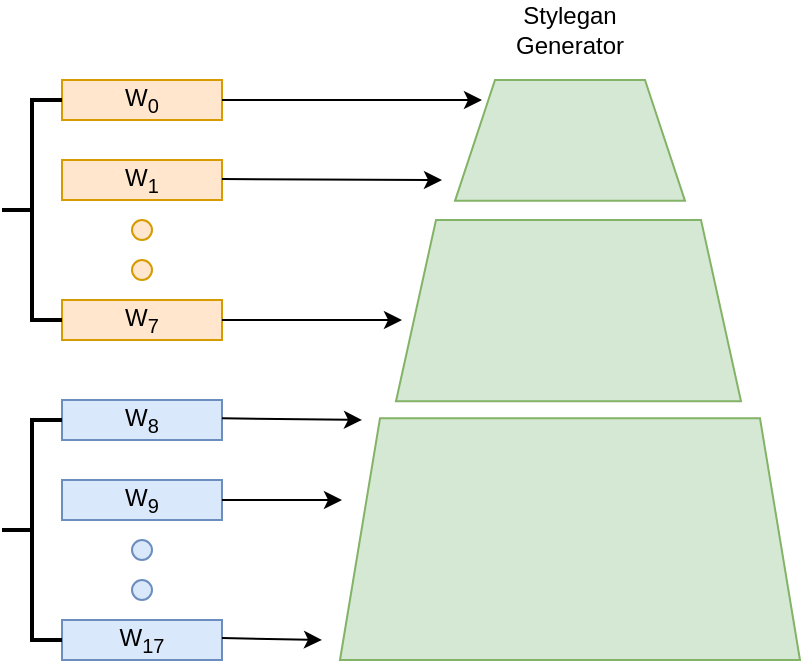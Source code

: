 <mxfile version="21.6.8" type="github">
  <diagram name="第 1 页" id="eo0tf4YsxfA6RHm2_p4z">
    <mxGraphModel dx="1434" dy="758" grid="1" gridSize="10" guides="1" tooltips="1" connect="1" arrows="1" fold="1" page="1" pageScale="1" pageWidth="827" pageHeight="1169" math="0" shadow="0">
      <root>
        <mxCell id="0" />
        <mxCell id="1" parent="0" />
        <mxCell id="VZzKGB7XSfPbrgIGDj-w-1" value="W&lt;sub&gt;0&lt;/sub&gt;" style="rounded=0;whiteSpace=wrap;html=1;fillColor=#ffe6cc;strokeColor=#d79b00;" parent="1" vertex="1">
          <mxGeometry x="170" y="140" width="80" height="20" as="geometry" />
        </mxCell>
        <mxCell id="VZzKGB7XSfPbrgIGDj-w-2" value="W&lt;sub&gt;1&lt;/sub&gt;" style="rounded=0;whiteSpace=wrap;html=1;fillColor=#ffe6cc;strokeColor=#d79b00;" parent="1" vertex="1">
          <mxGeometry x="170" y="180" width="80" height="20" as="geometry" />
        </mxCell>
        <mxCell id="VZzKGB7XSfPbrgIGDj-w-3" value="W&lt;sub&gt;7&lt;/sub&gt;" style="rounded=0;whiteSpace=wrap;html=1;fillColor=#ffe6cc;strokeColor=#d79b00;" parent="1" vertex="1">
          <mxGeometry x="170" y="250" width="80" height="20" as="geometry" />
        </mxCell>
        <mxCell id="VZzKGB7XSfPbrgIGDj-w-7" value="" style="ellipse;whiteSpace=wrap;html=1;aspect=fixed;fillColor=#ffe6cc;strokeColor=#d79b00;" parent="1" vertex="1">
          <mxGeometry x="205" y="210" width="10" height="10" as="geometry" />
        </mxCell>
        <mxCell id="VZzKGB7XSfPbrgIGDj-w-19" value="" style="ellipse;whiteSpace=wrap;html=1;aspect=fixed;fillColor=#ffe6cc;strokeColor=#d79b00;" parent="1" vertex="1">
          <mxGeometry x="205" y="230" width="10" height="10" as="geometry" />
        </mxCell>
        <mxCell id="VZzKGB7XSfPbrgIGDj-w-20" value="" style="strokeWidth=2;html=1;shape=mxgraph.flowchart.annotation_2;align=left;labelPosition=right;pointerEvents=1;" parent="1" vertex="1">
          <mxGeometry x="140" y="150" width="30" height="110" as="geometry" />
        </mxCell>
        <mxCell id="VZzKGB7XSfPbrgIGDj-w-22" value="W&lt;sub&gt;8&lt;/sub&gt;" style="rounded=0;whiteSpace=wrap;html=1;fillColor=#dae8fc;strokeColor=#6c8ebf;" parent="1" vertex="1">
          <mxGeometry x="170" y="300" width="80" height="20" as="geometry" />
        </mxCell>
        <mxCell id="VZzKGB7XSfPbrgIGDj-w-23" value="W&lt;sub&gt;9&lt;/sub&gt;" style="rounded=0;whiteSpace=wrap;html=1;fillColor=#dae8fc;strokeColor=#6c8ebf;" parent="1" vertex="1">
          <mxGeometry x="170" y="340" width="80" height="20" as="geometry" />
        </mxCell>
        <mxCell id="VZzKGB7XSfPbrgIGDj-w-24" value="W&lt;sub&gt;17&lt;/sub&gt;" style="rounded=0;whiteSpace=wrap;html=1;fillColor=#dae8fc;strokeColor=#6c8ebf;" parent="1" vertex="1">
          <mxGeometry x="170" y="410" width="80" height="20" as="geometry" />
        </mxCell>
        <mxCell id="VZzKGB7XSfPbrgIGDj-w-25" value="" style="ellipse;whiteSpace=wrap;html=1;aspect=fixed;fillColor=#dae8fc;strokeColor=#6c8ebf;" parent="1" vertex="1">
          <mxGeometry x="205" y="370" width="10" height="10" as="geometry" />
        </mxCell>
        <mxCell id="VZzKGB7XSfPbrgIGDj-w-26" value="" style="ellipse;whiteSpace=wrap;html=1;aspect=fixed;fillColor=#dae8fc;strokeColor=#6c8ebf;" parent="1" vertex="1">
          <mxGeometry x="205" y="390" width="10" height="10" as="geometry" />
        </mxCell>
        <mxCell id="VZzKGB7XSfPbrgIGDj-w-27" value="" style="strokeWidth=2;html=1;shape=mxgraph.flowchart.annotation_2;align=left;labelPosition=right;pointerEvents=1;" parent="1" vertex="1">
          <mxGeometry x="140" y="310" width="30" height="110" as="geometry" />
        </mxCell>
        <mxCell id="VZzKGB7XSfPbrgIGDj-w-31" value="" style="group" parent="1" vertex="1" connectable="0">
          <mxGeometry x="309" y="140" width="230" height="290" as="geometry" />
        </mxCell>
        <mxCell id="VZzKGB7XSfPbrgIGDj-w-28" value="" style="shape=trapezoid;perimeter=trapezoidPerimeter;whiteSpace=wrap;html=1;fixedSize=1;fillColor=#d5e8d4;strokeColor=#82b366;" parent="VZzKGB7XSfPbrgIGDj-w-31" vertex="1">
          <mxGeometry x="57.5" width="115" height="60.417" as="geometry" />
        </mxCell>
        <mxCell id="VZzKGB7XSfPbrgIGDj-w-29" value="" style="shape=trapezoid;perimeter=trapezoidPerimeter;whiteSpace=wrap;html=1;fixedSize=1;fillColor=#d5e8d4;strokeColor=#82b366;" parent="VZzKGB7XSfPbrgIGDj-w-31" vertex="1">
          <mxGeometry x="28" y="69.998" width="172.5" height="90.625" as="geometry" />
        </mxCell>
        <mxCell id="VZzKGB7XSfPbrgIGDj-w-30" value="" style="shape=trapezoid;perimeter=trapezoidPerimeter;whiteSpace=wrap;html=1;fixedSize=1;movable=1;resizable=1;rotatable=1;deletable=1;editable=1;locked=0;connectable=1;fillColor=#d5e8d4;strokeColor=#82b366;" parent="VZzKGB7XSfPbrgIGDj-w-31" vertex="1">
          <mxGeometry y="169.167" width="230" height="120.833" as="geometry" />
        </mxCell>
        <mxCell id="VZzKGB7XSfPbrgIGDj-w-35" value="" style="endArrow=classic;html=1;rounded=0;exitX=1;exitY=0.5;exitDx=0;exitDy=0;" parent="VZzKGB7XSfPbrgIGDj-w-31" edge="1">
          <mxGeometry width="50" height="50" relative="1" as="geometry">
            <mxPoint x="-59" y="120" as="sourcePoint" />
            <mxPoint x="31" y="120" as="targetPoint" />
          </mxGeometry>
        </mxCell>
        <mxCell id="VZzKGB7XSfPbrgIGDj-w-36" value="" style="endArrow=classic;html=1;rounded=0;exitX=1;exitY=0.5;exitDx=0;exitDy=0;" parent="VZzKGB7XSfPbrgIGDj-w-31" edge="1">
          <mxGeometry width="50" height="50" relative="1" as="geometry">
            <mxPoint x="-59" y="169.17" as="sourcePoint" />
            <mxPoint x="11" y="170" as="targetPoint" />
          </mxGeometry>
        </mxCell>
        <mxCell id="VZzKGB7XSfPbrgIGDj-w-37" value="" style="endArrow=classic;html=1;rounded=0;exitX=1;exitY=0.5;exitDx=0;exitDy=0;" parent="VZzKGB7XSfPbrgIGDj-w-31" edge="1">
          <mxGeometry width="50" height="50" relative="1" as="geometry">
            <mxPoint x="-59" y="210" as="sourcePoint" />
            <mxPoint x="1" y="210" as="targetPoint" />
          </mxGeometry>
        </mxCell>
        <mxCell id="VZzKGB7XSfPbrgIGDj-w-33" value="" style="endArrow=classic;html=1;rounded=0;exitX=1;exitY=0.5;exitDx=0;exitDy=0;" parent="1" source="VZzKGB7XSfPbrgIGDj-w-1" edge="1">
          <mxGeometry width="50" height="50" relative="1" as="geometry">
            <mxPoint x="280" y="160" as="sourcePoint" />
            <mxPoint x="380" y="150" as="targetPoint" />
          </mxGeometry>
        </mxCell>
        <mxCell id="VZzKGB7XSfPbrgIGDj-w-34" value="" style="endArrow=classic;html=1;rounded=0;exitX=1;exitY=0.5;exitDx=0;exitDy=0;" parent="1" edge="1">
          <mxGeometry width="50" height="50" relative="1" as="geometry">
            <mxPoint x="250" y="189.5" as="sourcePoint" />
            <mxPoint x="360" y="190" as="targetPoint" />
          </mxGeometry>
        </mxCell>
        <mxCell id="VZzKGB7XSfPbrgIGDj-w-38" value="" style="endArrow=classic;html=1;rounded=0;exitX=1;exitY=0.5;exitDx=0;exitDy=0;" parent="1" edge="1">
          <mxGeometry width="50" height="50" relative="1" as="geometry">
            <mxPoint x="250" y="419" as="sourcePoint" />
            <mxPoint x="300" y="420" as="targetPoint" />
          </mxGeometry>
        </mxCell>
        <mxCell id="VZzKGB7XSfPbrgIGDj-w-39" value="Stylegan&lt;br&gt;Generator" style="text;html=1;strokeColor=none;fillColor=none;align=center;verticalAlign=middle;whiteSpace=wrap;rounded=0;strokeWidth=2;" parent="1" vertex="1">
          <mxGeometry x="394" y="100" width="60" height="30" as="geometry" />
        </mxCell>
      </root>
    </mxGraphModel>
  </diagram>
</mxfile>
